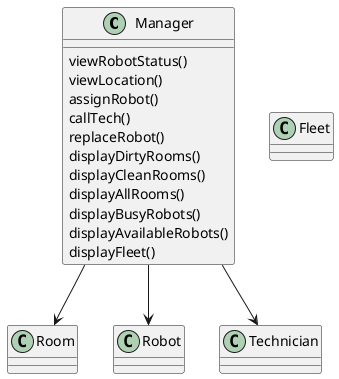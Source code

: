 @startuml Class Diagram

'Manager uses Room
Manager --> Room
'Manager uses Robot
Manager --> Robot
'Manager uses Technician
Manager --> Technician

class Manager
Manager : viewRobotStatus()
Manager : viewLocation()
Manager : assignRobot()
Manager : callTech()
Manager : replaceRobot()
Manager : displayDirtyRooms()
Manager : displayCleanRooms()
Manager : displayAllRooms()
Manager : displayBusyRobots()
Manager : displayAvailableRobots()
Manager : displayFleet()

class Room

class Robot

class Fleet

class Technician



@enduml
